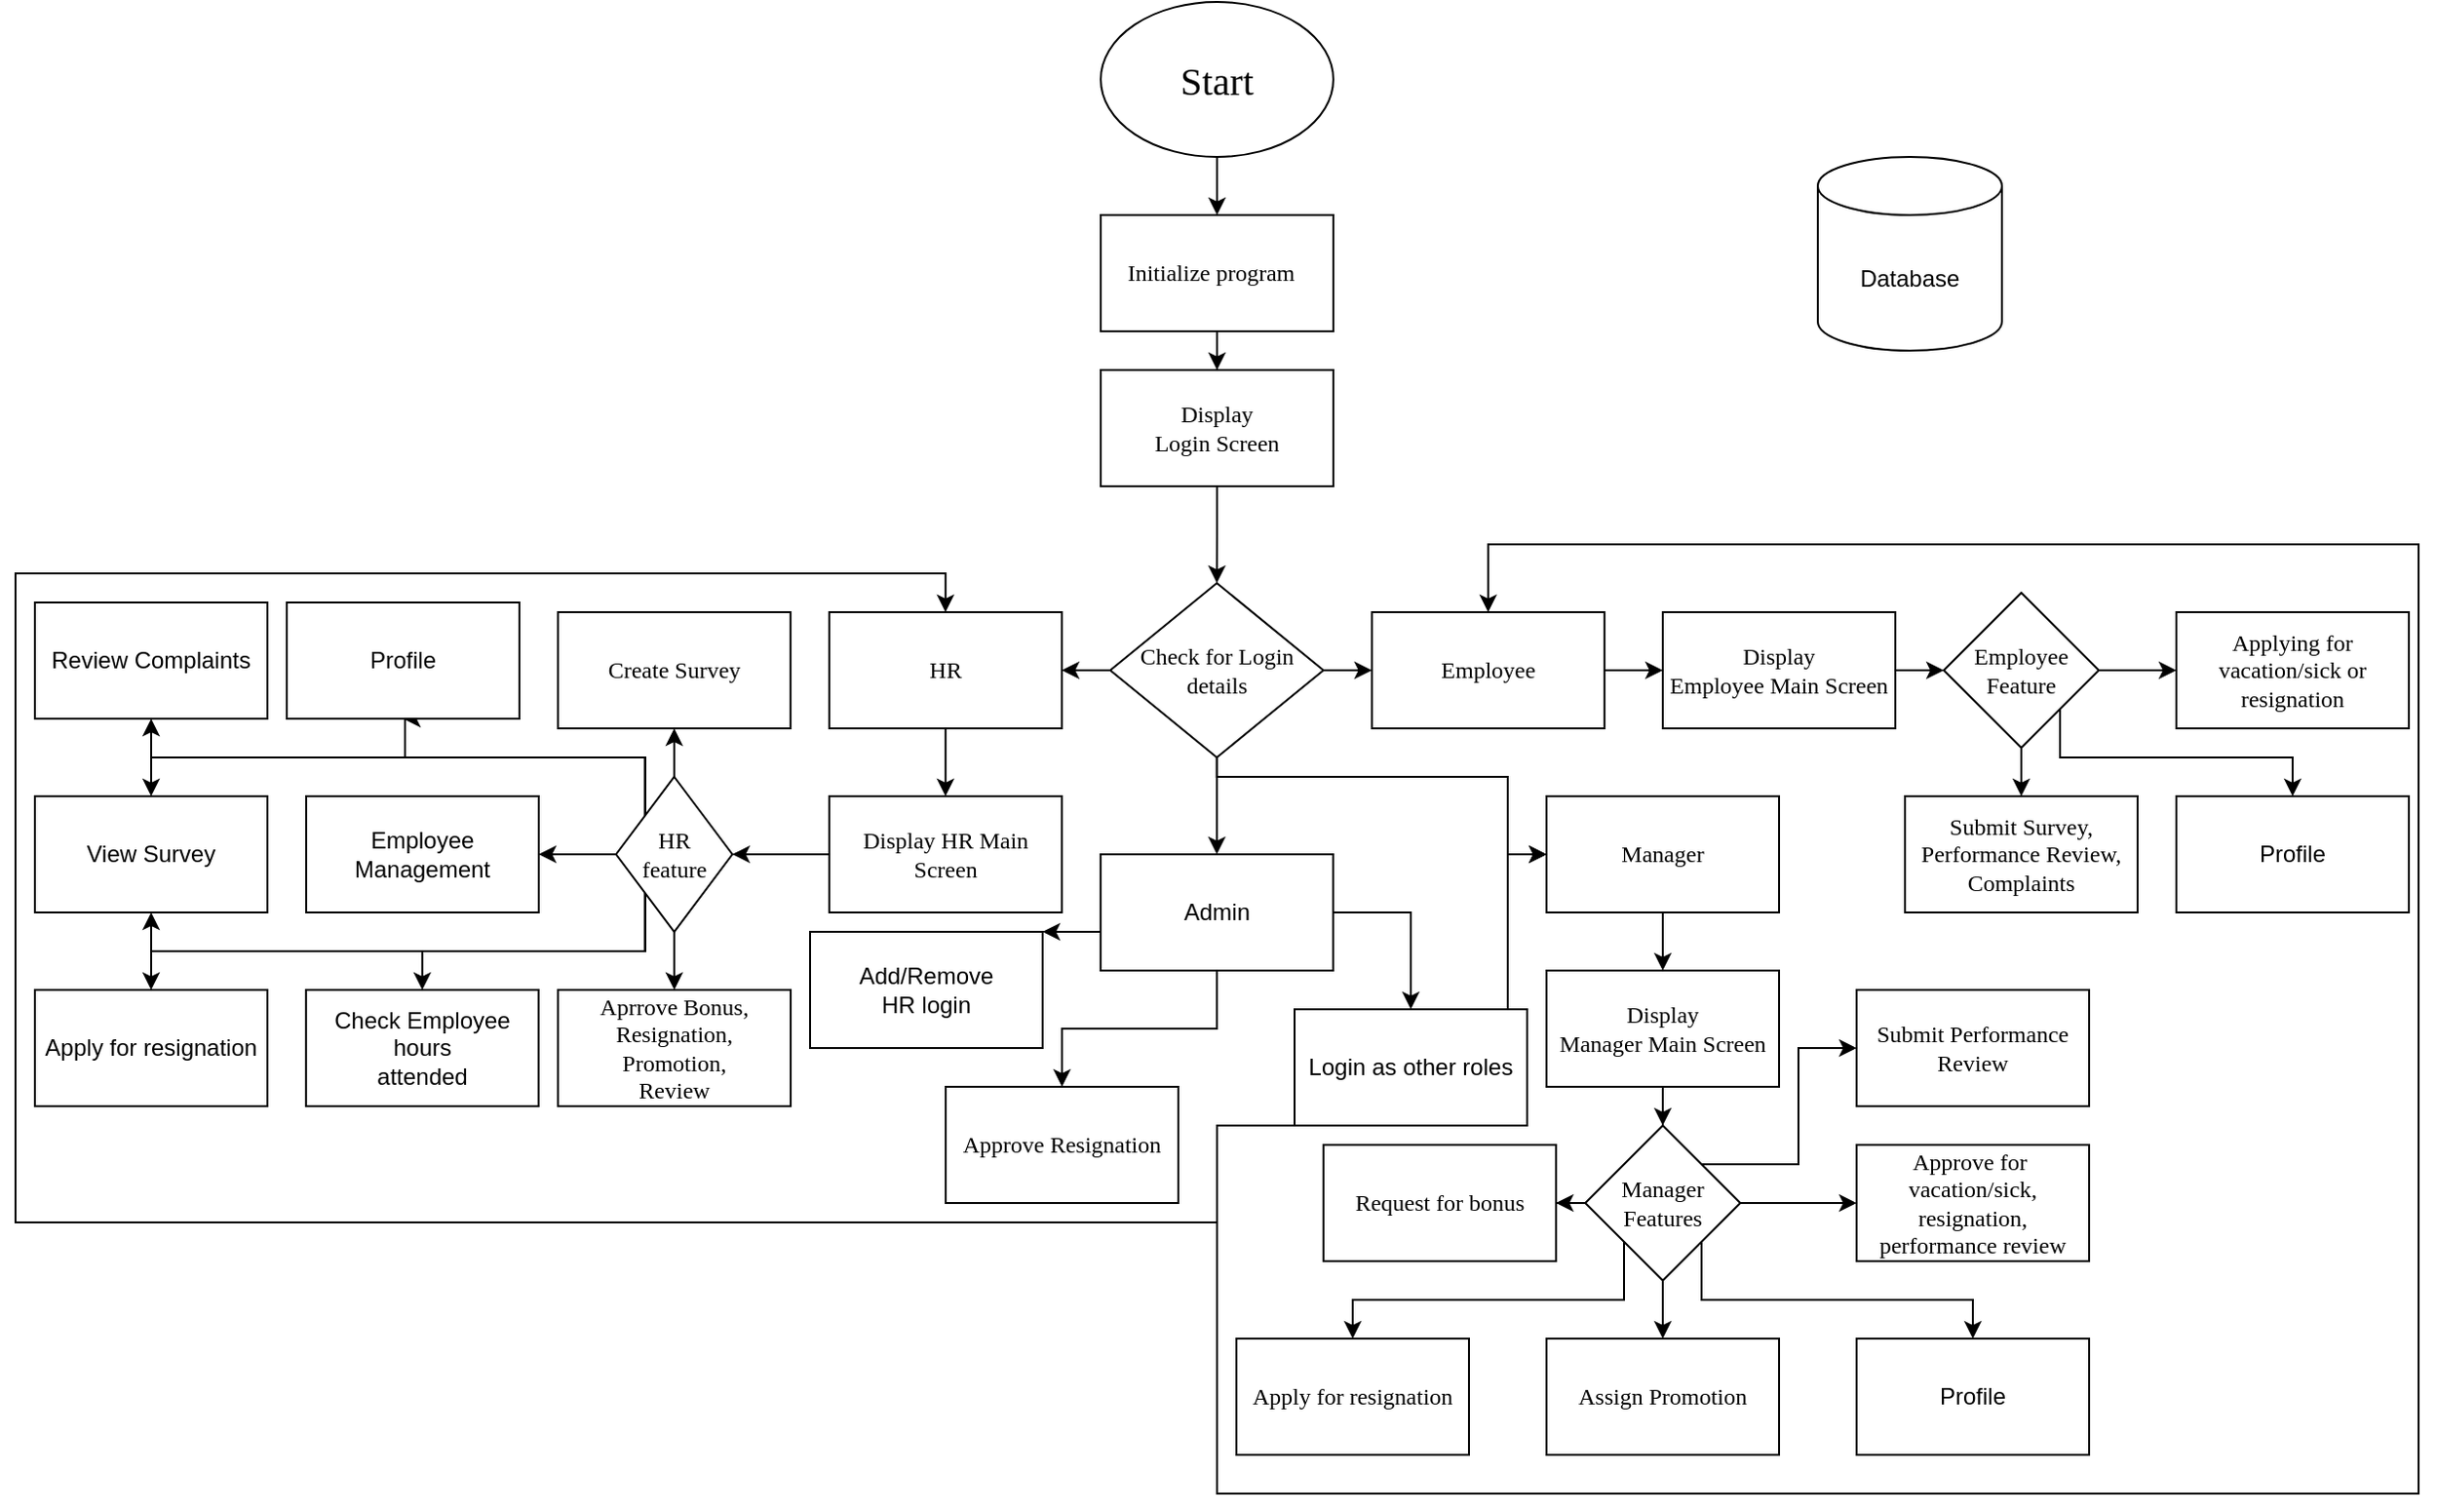 <mxfile version="24.3.1" type="device">
  <diagram id="rvKXNUmmIDt18tQLx-EP" name="Page-1">
    <mxGraphModel dx="2076" dy="629" grid="1" gridSize="10" guides="1" tooltips="1" connect="1" arrows="1" fold="1" page="1" pageScale="1" pageWidth="850" pageHeight="1100" math="0" shadow="0">
      <root>
        <mxCell id="0" />
        <mxCell id="1" parent="0" />
        <mxCell id="EQr21W7R5ZVl4X3dIZeW-3" value="" style="edgeStyle=orthogonalEdgeStyle;rounded=0;orthogonalLoop=1;jettySize=auto;html=1;" parent="1" source="EQr21W7R5ZVl4X3dIZeW-1" target="EQr21W7R5ZVl4X3dIZeW-2" edge="1">
          <mxGeometry relative="1" as="geometry" />
        </mxCell>
        <mxCell id="EQr21W7R5ZVl4X3dIZeW-1" value="&lt;font style=&quot;font-size: 20px;&quot;&gt;Start&lt;/font&gt;" style="ellipse;whiteSpace=wrap;html=1;fontFamily=Times New Roman;" parent="1" vertex="1">
          <mxGeometry x="350" y="10" width="120" height="80" as="geometry" />
        </mxCell>
        <mxCell id="EQr21W7R5ZVl4X3dIZeW-12" value="" style="edgeStyle=orthogonalEdgeStyle;rounded=0;orthogonalLoop=1;jettySize=auto;html=1;" parent="1" source="EQr21W7R5ZVl4X3dIZeW-2" target="EQr21W7R5ZVl4X3dIZeW-11" edge="1">
          <mxGeometry relative="1" as="geometry" />
        </mxCell>
        <mxCell id="EQr21W7R5ZVl4X3dIZeW-2" value="Initialize program&amp;nbsp;&amp;nbsp;" style="whiteSpace=wrap;html=1;fontFamily=Times New Roman;" parent="1" vertex="1">
          <mxGeometry x="350" y="120" width="120" height="60" as="geometry" />
        </mxCell>
        <mxCell id="EQr21W7R5ZVl4X3dIZeW-16" value="" style="edgeStyle=orthogonalEdgeStyle;rounded=0;orthogonalLoop=1;jettySize=auto;html=1;" parent="1" source="EQr21W7R5ZVl4X3dIZeW-11" target="EQr21W7R5ZVl4X3dIZeW-15" edge="1">
          <mxGeometry relative="1" as="geometry" />
        </mxCell>
        <mxCell id="EQr21W7R5ZVl4X3dIZeW-11" value="Display &lt;br&gt;Login Screen" style="whiteSpace=wrap;html=1;fontFamily=Times New Roman;" parent="1" vertex="1">
          <mxGeometry x="350" y="200" width="120" height="60" as="geometry" />
        </mxCell>
        <mxCell id="EQr21W7R5ZVl4X3dIZeW-18" value="" style="edgeStyle=orthogonalEdgeStyle;rounded=0;orthogonalLoop=1;jettySize=auto;html=1;" parent="1" source="EQr21W7R5ZVl4X3dIZeW-15" target="EQr21W7R5ZVl4X3dIZeW-17" edge="1">
          <mxGeometry relative="1" as="geometry">
            <Array as="points">
              <mxPoint x="410" y="410" />
              <mxPoint x="560" y="410" />
              <mxPoint x="560" y="450" />
            </Array>
          </mxGeometry>
        </mxCell>
        <mxCell id="EQr21W7R5ZVl4X3dIZeW-20" value="" style="edgeStyle=orthogonalEdgeStyle;rounded=0;orthogonalLoop=1;jettySize=auto;html=1;" parent="1" source="EQr21W7R5ZVl4X3dIZeW-15" target="EQr21W7R5ZVl4X3dIZeW-19" edge="1">
          <mxGeometry relative="1" as="geometry" />
        </mxCell>
        <mxCell id="EQr21W7R5ZVl4X3dIZeW-22" value="" style="edgeStyle=orthogonalEdgeStyle;rounded=0;orthogonalLoop=1;jettySize=auto;html=1;" parent="1" source="EQr21W7R5ZVl4X3dIZeW-15" target="EQr21W7R5ZVl4X3dIZeW-21" edge="1">
          <mxGeometry relative="1" as="geometry" />
        </mxCell>
        <mxCell id="ErSS763vBnddS_wtB-cu-8" style="edgeStyle=orthogonalEdgeStyle;rounded=0;orthogonalLoop=1;jettySize=auto;html=1;entryX=0.5;entryY=0;entryDx=0;entryDy=0;" parent="1" source="EQr21W7R5ZVl4X3dIZeW-15" target="GLSSM8lwYj0UyMztoxBY-44" edge="1">
          <mxGeometry relative="1" as="geometry" />
        </mxCell>
        <mxCell id="EQr21W7R5ZVl4X3dIZeW-15" value="Check for Login details" style="rhombus;whiteSpace=wrap;html=1;fontFamily=Times New Roman;" parent="1" vertex="1">
          <mxGeometry x="354.9" y="310" width="110" height="90" as="geometry" />
        </mxCell>
        <mxCell id="EQr21W7R5ZVl4X3dIZeW-26" value="" style="edgeStyle=orthogonalEdgeStyle;rounded=0;orthogonalLoop=1;jettySize=auto;html=1;" parent="1" source="EQr21W7R5ZVl4X3dIZeW-17" target="EQr21W7R5ZVl4X3dIZeW-25" edge="1">
          <mxGeometry relative="1" as="geometry" />
        </mxCell>
        <mxCell id="EQr21W7R5ZVl4X3dIZeW-17" value="Manager" style="whiteSpace=wrap;html=1;fontFamily=Times New Roman;" parent="1" vertex="1">
          <mxGeometry x="580" y="420" width="120" height="60" as="geometry" />
        </mxCell>
        <mxCell id="EQr21W7R5ZVl4X3dIZeW-29" value="" style="edgeStyle=orthogonalEdgeStyle;rounded=0;orthogonalLoop=1;jettySize=auto;html=1;" parent="1" source="EQr21W7R5ZVl4X3dIZeW-19" target="EQr21W7R5ZVl4X3dIZeW-28" edge="1">
          <mxGeometry relative="1" as="geometry" />
        </mxCell>
        <mxCell id="EQr21W7R5ZVl4X3dIZeW-19" value="Employee" style="whiteSpace=wrap;html=1;fontFamily=Times New Roman;" parent="1" vertex="1">
          <mxGeometry x="489.9" y="325" width="120" height="60" as="geometry" />
        </mxCell>
        <mxCell id="EQr21W7R5ZVl4X3dIZeW-24" value="" style="edgeStyle=orthogonalEdgeStyle;rounded=0;orthogonalLoop=1;jettySize=auto;html=1;" parent="1" source="EQr21W7R5ZVl4X3dIZeW-21" target="EQr21W7R5ZVl4X3dIZeW-23" edge="1">
          <mxGeometry relative="1" as="geometry" />
        </mxCell>
        <mxCell id="EQr21W7R5ZVl4X3dIZeW-21" value="HR" style="whiteSpace=wrap;html=1;fontFamily=Times New Roman;" parent="1" vertex="1">
          <mxGeometry x="209.9" y="325" width="120" height="60" as="geometry" />
        </mxCell>
        <mxCell id="GLSSM8lwYj0UyMztoxBY-4" value="" style="edgeStyle=orthogonalEdgeStyle;rounded=0;orthogonalLoop=1;jettySize=auto;html=1;" parent="1" source="EQr21W7R5ZVl4X3dIZeW-23" target="GLSSM8lwYj0UyMztoxBY-3" edge="1">
          <mxGeometry relative="1" as="geometry" />
        </mxCell>
        <mxCell id="EQr21W7R5ZVl4X3dIZeW-23" value="Display HR Main Screen" style="whiteSpace=wrap;html=1;fontFamily=Times New Roman;" parent="1" vertex="1">
          <mxGeometry x="209.9" y="420" width="120" height="60" as="geometry" />
        </mxCell>
        <mxCell id="GLSSM8lwYj0UyMztoxBY-9" value="" style="edgeStyle=orthogonalEdgeStyle;rounded=0;orthogonalLoop=1;jettySize=auto;html=1;" parent="1" source="EQr21W7R5ZVl4X3dIZeW-25" target="GLSSM8lwYj0UyMztoxBY-8" edge="1">
          <mxGeometry relative="1" as="geometry" />
        </mxCell>
        <mxCell id="EQr21W7R5ZVl4X3dIZeW-25" value="Display&lt;br&gt;Manager Main Screen" style="whiteSpace=wrap;html=1;fontFamily=Times New Roman;" parent="1" vertex="1">
          <mxGeometry x="580" y="510" width="120" height="60" as="geometry" />
        </mxCell>
        <mxCell id="GLSSM8lwYj0UyMztoxBY-6" value="" style="edgeStyle=orthogonalEdgeStyle;rounded=0;orthogonalLoop=1;jettySize=auto;html=1;" parent="1" source="EQr21W7R5ZVl4X3dIZeW-28" target="GLSSM8lwYj0UyMztoxBY-5" edge="1">
          <mxGeometry relative="1" as="geometry" />
        </mxCell>
        <mxCell id="EQr21W7R5ZVl4X3dIZeW-28" value="Display&lt;br&gt;Employee Main Screen" style="whiteSpace=wrap;html=1;fontFamily=Times New Roman;" parent="1" vertex="1">
          <mxGeometry x="640" y="325" width="120" height="60" as="geometry" />
        </mxCell>
        <mxCell id="GLSSM8lwYj0UyMztoxBY-12" value="" style="edgeStyle=orthogonalEdgeStyle;rounded=0;orthogonalLoop=1;jettySize=auto;html=1;" parent="1" source="GLSSM8lwYj0UyMztoxBY-3" target="GLSSM8lwYj0UyMztoxBY-11" edge="1">
          <mxGeometry relative="1" as="geometry" />
        </mxCell>
        <mxCell id="GLSSM8lwYj0UyMztoxBY-14" value="" style="edgeStyle=orthogonalEdgeStyle;rounded=0;orthogonalLoop=1;jettySize=auto;html=1;entryX=1;entryY=0.5;entryDx=0;entryDy=0;" parent="1" source="GLSSM8lwYj0UyMztoxBY-3" target="ErSS763vBnddS_wtB-cu-1" edge="1">
          <mxGeometry relative="1" as="geometry">
            <mxPoint x="69.9" y="450" as="targetPoint" />
          </mxGeometry>
        </mxCell>
        <mxCell id="GLSSM8lwYj0UyMztoxBY-16" value="" style="edgeStyle=orthogonalEdgeStyle;rounded=0;orthogonalLoop=1;jettySize=auto;html=1;" parent="1" source="GLSSM8lwYj0UyMztoxBY-3" target="GLSSM8lwYj0UyMztoxBY-15" edge="1">
          <mxGeometry relative="1" as="geometry" />
        </mxCell>
        <mxCell id="GLSSM8lwYj0UyMztoxBY-17" style="edgeStyle=orthogonalEdgeStyle;rounded=0;orthogonalLoop=1;jettySize=auto;html=1;exitX=0;exitY=1;exitDx=0;exitDy=0;" parent="1" source="GLSSM8lwYj0UyMztoxBY-3" edge="1">
          <mxGeometry relative="1" as="geometry">
            <mxPoint x="-0.1" y="520" as="targetPoint" />
            <Array as="points">
              <mxPoint x="115" y="500" />
              <mxPoint y="500" />
            </Array>
          </mxGeometry>
        </mxCell>
        <mxCell id="ErSS763vBnddS_wtB-cu-14" style="edgeStyle=orthogonalEdgeStyle;rounded=0;orthogonalLoop=1;jettySize=auto;html=1;exitX=0;exitY=0;exitDx=0;exitDy=0;" parent="1" source="GLSSM8lwYj0UyMztoxBY-3" edge="1">
          <mxGeometry relative="1" as="geometry">
            <mxPoint x="-10" y="380" as="targetPoint" />
            <Array as="points">
              <mxPoint x="115" y="400" />
              <mxPoint x="-9" y="400" />
              <mxPoint x="-9" y="380" />
            </Array>
          </mxGeometry>
        </mxCell>
        <mxCell id="ozypkc_vYGgPimxKBf-H-10" style="edgeStyle=orthogonalEdgeStyle;rounded=0;orthogonalLoop=1;jettySize=auto;html=1;exitX=0;exitY=0;exitDx=0;exitDy=0;entryX=0.5;entryY=1;entryDx=0;entryDy=0;" parent="1" source="GLSSM8lwYj0UyMztoxBY-3" target="ozypkc_vYGgPimxKBf-H-9" edge="1">
          <mxGeometry relative="1" as="geometry">
            <Array as="points">
              <mxPoint x="115" y="400" />
              <mxPoint x="-140" y="400" />
            </Array>
          </mxGeometry>
        </mxCell>
        <mxCell id="ozypkc_vYGgPimxKBf-H-11" style="edgeStyle=orthogonalEdgeStyle;rounded=0;orthogonalLoop=1;jettySize=auto;html=1;exitX=0;exitY=1;exitDx=0;exitDy=0;entryX=0.5;entryY=0;entryDx=0;entryDy=0;" parent="1" source="GLSSM8lwYj0UyMztoxBY-3" target="ozypkc_vYGgPimxKBf-H-8" edge="1">
          <mxGeometry relative="1" as="geometry">
            <Array as="points">
              <mxPoint x="115" y="500" />
              <mxPoint x="-140" y="500" />
            </Array>
          </mxGeometry>
        </mxCell>
        <mxCell id="pnGaxENF60KJRYhlOysc-3" style="edgeStyle=orthogonalEdgeStyle;rounded=0;orthogonalLoop=1;jettySize=auto;html=1;exitX=0;exitY=0;exitDx=0;exitDy=0;entryX=0.5;entryY=0;entryDx=0;entryDy=0;" parent="1" source="GLSSM8lwYj0UyMztoxBY-3" target="pnGaxENF60KJRYhlOysc-1" edge="1">
          <mxGeometry relative="1" as="geometry">
            <Array as="points">
              <mxPoint x="115" y="400" />
              <mxPoint x="-140" y="400" />
            </Array>
          </mxGeometry>
        </mxCell>
        <mxCell id="pnGaxENF60KJRYhlOysc-5" style="edgeStyle=orthogonalEdgeStyle;rounded=0;orthogonalLoop=1;jettySize=auto;html=1;exitX=0;exitY=1;exitDx=0;exitDy=0;entryX=0.5;entryY=1;entryDx=0;entryDy=0;" parent="1" source="GLSSM8lwYj0UyMztoxBY-3" target="pnGaxENF60KJRYhlOysc-1" edge="1">
          <mxGeometry relative="1" as="geometry">
            <Array as="points">
              <mxPoint x="115" y="500" />
              <mxPoint x="-140" y="500" />
            </Array>
          </mxGeometry>
        </mxCell>
        <mxCell id="GLSSM8lwYj0UyMztoxBY-3" value="HR&lt;br&gt;feature" style="rhombus;whiteSpace=wrap;html=1;fontFamily=Times New Roman;" parent="1" vertex="1">
          <mxGeometry x="99.9" y="410" width="60" height="80" as="geometry" />
        </mxCell>
        <mxCell id="GLSSM8lwYj0UyMztoxBY-24" value="" style="edgeStyle=orthogonalEdgeStyle;rounded=0;orthogonalLoop=1;jettySize=auto;html=1;" parent="1" source="GLSSM8lwYj0UyMztoxBY-5" target="GLSSM8lwYj0UyMztoxBY-23" edge="1">
          <mxGeometry relative="1" as="geometry" />
        </mxCell>
        <mxCell id="ErSS763vBnddS_wtB-cu-17" style="edgeStyle=orthogonalEdgeStyle;rounded=0;orthogonalLoop=1;jettySize=auto;html=1;exitX=1;exitY=1;exitDx=0;exitDy=0;entryX=0.5;entryY=0;entryDx=0;entryDy=0;" parent="1" source="GLSSM8lwYj0UyMztoxBY-5" target="ErSS763vBnddS_wtB-cu-16" edge="1">
          <mxGeometry relative="1" as="geometry">
            <Array as="points">
              <mxPoint x="845" y="400" />
              <mxPoint x="965" y="400" />
            </Array>
          </mxGeometry>
        </mxCell>
        <mxCell id="GLSSM8lwYj0UyMztoxBY-5" value="Employee&lt;br&gt;Feature" style="rhombus;whiteSpace=wrap;html=1;fontFamily=Times New Roman;" parent="1" vertex="1">
          <mxGeometry x="785.0" y="315" width="80" height="80" as="geometry" />
        </mxCell>
        <mxCell id="GLSSM8lwYj0UyMztoxBY-30" value="" style="edgeStyle=orthogonalEdgeStyle;rounded=0;orthogonalLoop=1;jettySize=auto;html=1;entryX=0.5;entryY=0;entryDx=0;entryDy=0;" parent="1" source="GLSSM8lwYj0UyMztoxBY-8" target="GLSSM8lwYj0UyMztoxBY-29" edge="1">
          <mxGeometry relative="1" as="geometry">
            <mxPoint x="409.953" y="680" as="targetPoint" />
            <Array as="points">
              <mxPoint x="640" y="670" />
            </Array>
          </mxGeometry>
        </mxCell>
        <mxCell id="GLSSM8lwYj0UyMztoxBY-32" value="" style="edgeStyle=orthogonalEdgeStyle;rounded=0;orthogonalLoop=1;jettySize=auto;html=1;" parent="1" source="GLSSM8lwYj0UyMztoxBY-8" target="GLSSM8lwYj0UyMztoxBY-31" edge="1">
          <mxGeometry relative="1" as="geometry" />
        </mxCell>
        <mxCell id="GLSSM8lwYj0UyMztoxBY-34" value="" style="edgeStyle=orthogonalEdgeStyle;rounded=0;orthogonalLoop=1;jettySize=auto;html=1;" parent="1" source="GLSSM8lwYj0UyMztoxBY-8" target="GLSSM8lwYj0UyMztoxBY-33" edge="1">
          <mxGeometry relative="1" as="geometry" />
        </mxCell>
        <mxCell id="ErSS763vBnddS_wtB-cu-19" style="edgeStyle=orthogonalEdgeStyle;rounded=0;orthogonalLoop=1;jettySize=auto;html=1;exitX=1;exitY=1;exitDx=0;exitDy=0;entryX=0.5;entryY=0;entryDx=0;entryDy=0;" parent="1" source="GLSSM8lwYj0UyMztoxBY-8" target="ErSS763vBnddS_wtB-cu-18" edge="1">
          <mxGeometry relative="1" as="geometry">
            <Array as="points">
              <mxPoint x="660" y="680" />
              <mxPoint x="800" y="680" />
            </Array>
          </mxGeometry>
        </mxCell>
        <mxCell id="ozypkc_vYGgPimxKBf-H-2" style="edgeStyle=orthogonalEdgeStyle;rounded=0;orthogonalLoop=1;jettySize=auto;html=1;exitX=0;exitY=1;exitDx=0;exitDy=0;entryX=0.5;entryY=0;entryDx=0;entryDy=0;" parent="1" source="GLSSM8lwYj0UyMztoxBY-8" target="ozypkc_vYGgPimxKBf-H-1" edge="1">
          <mxGeometry relative="1" as="geometry">
            <Array as="points">
              <mxPoint x="620" y="680" />
              <mxPoint x="480" y="680" />
            </Array>
          </mxGeometry>
        </mxCell>
        <mxCell id="ozypkc_vYGgPimxKBf-H-4" style="edgeStyle=orthogonalEdgeStyle;rounded=0;orthogonalLoop=1;jettySize=auto;html=1;exitX=1;exitY=0;exitDx=0;exitDy=0;entryX=0;entryY=0.5;entryDx=0;entryDy=0;" parent="1" source="GLSSM8lwYj0UyMztoxBY-8" target="ozypkc_vYGgPimxKBf-H-3" edge="1">
          <mxGeometry relative="1" as="geometry">
            <Array as="points">
              <mxPoint x="710" y="610" />
              <mxPoint x="710" y="550" />
            </Array>
          </mxGeometry>
        </mxCell>
        <mxCell id="GLSSM8lwYj0UyMztoxBY-8" value="Manager&lt;br&gt;Features" style="rhombus;whiteSpace=wrap;html=1;fontFamily=Times New Roman;" parent="1" vertex="1">
          <mxGeometry x="600" y="590" width="80" height="80" as="geometry" />
        </mxCell>
        <mxCell id="GLSSM8lwYj0UyMztoxBY-11" value="Aprrove Bonus,&lt;br&gt;Resignation,&lt;br&gt;Promotion,&lt;br&gt;Review" style="whiteSpace=wrap;html=1;fontFamily=Times New Roman;" parent="1" vertex="1">
          <mxGeometry x="69.9" y="520" width="120.1" height="60" as="geometry" />
        </mxCell>
        <mxCell id="GLSSM8lwYj0UyMztoxBY-15" value="&lt;div&gt;Create Survey&lt;/div&gt;" style="whiteSpace=wrap;html=1;fontFamily=Times New Roman;" parent="1" vertex="1">
          <mxGeometry x="69.9" y="325" width="120" height="60" as="geometry" />
        </mxCell>
        <mxCell id="GLSSM8lwYj0UyMztoxBY-20" value="Check Employee hours&lt;br&gt;attended" style="rounded=0;whiteSpace=wrap;html=1;" parent="1" vertex="1">
          <mxGeometry x="-60.1" y="520" width="120" height="60" as="geometry" />
        </mxCell>
        <mxCell id="GLSSM8lwYj0UyMztoxBY-23" value="Submit Survey,&lt;br&gt;Performance Review, Complaints" style="whiteSpace=wrap;html=1;fontFamily=Times New Roman;" parent="1" vertex="1">
          <mxGeometry x="765.0" y="420" width="120" height="60" as="geometry" />
        </mxCell>
        <mxCell id="GLSSM8lwYj0UyMztoxBY-25" value="Applying for&lt;br&gt;vacation/sick or resignation" style="whiteSpace=wrap;html=1;fontFamily=Times New Roman;" parent="1" vertex="1">
          <mxGeometry x="905" y="325" width="120" height="60" as="geometry" />
        </mxCell>
        <mxCell id="GLSSM8lwYj0UyMztoxBY-29" value="Assign Promotion" style="whiteSpace=wrap;html=1;fontFamily=Times New Roman;" parent="1" vertex="1">
          <mxGeometry x="580" y="700" width="120" height="60" as="geometry" />
        </mxCell>
        <mxCell id="GLSSM8lwYj0UyMztoxBY-31" value="Approve for&amp;nbsp;&lt;br&gt;vacation/sick,&lt;br&gt;resignation, performance review" style="whiteSpace=wrap;html=1;fontFamily=Times New Roman;" parent="1" vertex="1">
          <mxGeometry x="740" y="600" width="120" height="60" as="geometry" />
        </mxCell>
        <mxCell id="GLSSM8lwYj0UyMztoxBY-33" value="Request for bonus" style="whiteSpace=wrap;html=1;fontFamily=Times New Roman;" parent="1" vertex="1">
          <mxGeometry x="464.9" y="600" width="120" height="60" as="geometry" />
        </mxCell>
        <mxCell id="GLSSM8lwYj0UyMztoxBY-46" value="" style="edgeStyle=orthogonalEdgeStyle;rounded=0;orthogonalLoop=1;jettySize=auto;html=1;" parent="1" source="GLSSM8lwYj0UyMztoxBY-44" target="GLSSM8lwYj0UyMztoxBY-45" edge="1">
          <mxGeometry relative="1" as="geometry">
            <Array as="points">
              <mxPoint x="280" y="500" />
            </Array>
          </mxGeometry>
        </mxCell>
        <mxCell id="ozypkc_vYGgPimxKBf-H-5" style="edgeStyle=orthogonalEdgeStyle;rounded=0;orthogonalLoop=1;jettySize=auto;html=1;exitX=1;exitY=0.5;exitDx=0;exitDy=0;entryX=0.5;entryY=0;entryDx=0;entryDy=0;" parent="1" source="GLSSM8lwYj0UyMztoxBY-44" target="ErSS763vBnddS_wtB-cu-2" edge="1">
          <mxGeometry relative="1" as="geometry" />
        </mxCell>
        <mxCell id="ozypkc_vYGgPimxKBf-H-7" style="edgeStyle=orthogonalEdgeStyle;rounded=0;orthogonalLoop=1;jettySize=auto;html=1;exitX=0.5;exitY=1;exitDx=0;exitDy=0;" parent="1" source="GLSSM8lwYj0UyMztoxBY-44" target="ozypkc_vYGgPimxKBf-H-6" edge="1">
          <mxGeometry relative="1" as="geometry" />
        </mxCell>
        <mxCell id="GLSSM8lwYj0UyMztoxBY-44" value="Admin" style="rounded=0;whiteSpace=wrap;html=1;" parent="1" vertex="1">
          <mxGeometry x="349.9" y="450" width="120" height="60" as="geometry" />
        </mxCell>
        <mxCell id="GLSSM8lwYj0UyMztoxBY-45" value="Add/Remove&lt;br&gt;HR login" style="rounded=0;whiteSpace=wrap;html=1;" parent="1" vertex="1">
          <mxGeometry x="200" y="490" width="120" height="60" as="geometry" />
        </mxCell>
        <mxCell id="ErSS763vBnddS_wtB-cu-1" value="Employee Management" style="rounded=0;whiteSpace=wrap;html=1;" parent="1" vertex="1">
          <mxGeometry x="-60" y="420" width="120" height="60" as="geometry" />
        </mxCell>
        <mxCell id="ErSS763vBnddS_wtB-cu-11" style="edgeStyle=orthogonalEdgeStyle;rounded=0;orthogonalLoop=1;jettySize=auto;html=1;entryX=0;entryY=0.5;entryDx=0;entryDy=0;" parent="1" source="ErSS763vBnddS_wtB-cu-2" target="EQr21W7R5ZVl4X3dIZeW-17" edge="1">
          <mxGeometry relative="1" as="geometry">
            <Array as="points">
              <mxPoint x="560" y="450" />
            </Array>
          </mxGeometry>
        </mxCell>
        <mxCell id="ErSS763vBnddS_wtB-cu-12" style="edgeStyle=orthogonalEdgeStyle;rounded=0;orthogonalLoop=1;jettySize=auto;html=1;entryX=0.5;entryY=0;entryDx=0;entryDy=0;" parent="1" source="ErSS763vBnddS_wtB-cu-2" target="EQr21W7R5ZVl4X3dIZeW-21" edge="1">
          <mxGeometry relative="1" as="geometry">
            <Array as="points">
              <mxPoint x="410" y="590" />
              <mxPoint x="410" y="640" />
              <mxPoint x="-210" y="640" />
              <mxPoint x="-210" y="305" />
              <mxPoint x="270" y="305" />
            </Array>
          </mxGeometry>
        </mxCell>
        <mxCell id="ErSS763vBnddS_wtB-cu-13" style="edgeStyle=orthogonalEdgeStyle;rounded=0;orthogonalLoop=1;jettySize=auto;html=1;entryX=0.5;entryY=0;entryDx=0;entryDy=0;" parent="1" source="ErSS763vBnddS_wtB-cu-2" target="EQr21W7R5ZVl4X3dIZeW-19" edge="1">
          <mxGeometry relative="1" as="geometry">
            <Array as="points">
              <mxPoint x="410" y="590" />
              <mxPoint x="410" y="780" />
              <mxPoint x="1030" y="780" />
              <mxPoint x="1030" y="290" />
              <mxPoint x="550" y="290" />
            </Array>
          </mxGeometry>
        </mxCell>
        <mxCell id="ErSS763vBnddS_wtB-cu-2" value="Login as other roles" style="whiteSpace=wrap;html=1;rounded=0;" parent="1" vertex="1">
          <mxGeometry x="450" y="530" width="120" height="60" as="geometry" />
        </mxCell>
        <mxCell id="ErSS763vBnddS_wtB-cu-6" value="" style="endArrow=classic;html=1;rounded=0;entryX=0;entryY=0.5;entryDx=0;entryDy=0;exitX=1;exitY=0.5;exitDx=0;exitDy=0;" parent="1" source="GLSSM8lwYj0UyMztoxBY-5" target="GLSSM8lwYj0UyMztoxBY-25" edge="1">
          <mxGeometry width="50" height="50" relative="1" as="geometry">
            <mxPoint x="865" y="360" as="sourcePoint" />
            <mxPoint x="915" y="310" as="targetPoint" />
          </mxGeometry>
        </mxCell>
        <mxCell id="ErSS763vBnddS_wtB-cu-15" value="Profile" style="rounded=0;whiteSpace=wrap;html=1;" parent="1" vertex="1">
          <mxGeometry x="-70" y="320" width="120" height="60" as="geometry" />
        </mxCell>
        <mxCell id="ErSS763vBnddS_wtB-cu-16" value="Profile" style="rounded=0;whiteSpace=wrap;html=1;" parent="1" vertex="1">
          <mxGeometry x="905" y="420" width="120" height="60" as="geometry" />
        </mxCell>
        <mxCell id="ErSS763vBnddS_wtB-cu-18" value="Profile" style="rounded=0;whiteSpace=wrap;html=1;" parent="1" vertex="1">
          <mxGeometry x="740" y="700" width="120" height="60" as="geometry" />
        </mxCell>
        <mxCell id="ozypkc_vYGgPimxKBf-H-1" value="Apply for resignation" style="whiteSpace=wrap;html=1;fontFamily=Times New Roman;" parent="1" vertex="1">
          <mxGeometry x="420" y="700" width="120" height="60" as="geometry" />
        </mxCell>
        <mxCell id="ozypkc_vYGgPimxKBf-H-3" value="Submit Performance Review" style="whiteSpace=wrap;html=1;fontFamily=Times New Roman;" parent="1" vertex="1">
          <mxGeometry x="740" y="520" width="120" height="60" as="geometry" />
        </mxCell>
        <mxCell id="ozypkc_vYGgPimxKBf-H-6" value="Approve Resignation" style="whiteSpace=wrap;html=1;fontFamily=Times New Roman;" parent="1" vertex="1">
          <mxGeometry x="270" y="570" width="120" height="60" as="geometry" />
        </mxCell>
        <mxCell id="ozypkc_vYGgPimxKBf-H-8" value="Apply for resignation" style="rounded=0;whiteSpace=wrap;html=1;" parent="1" vertex="1">
          <mxGeometry x="-200" y="520" width="120" height="60" as="geometry" />
        </mxCell>
        <mxCell id="ozypkc_vYGgPimxKBf-H-9" value="Review Complaints" style="rounded=0;whiteSpace=wrap;html=1;" parent="1" vertex="1">
          <mxGeometry x="-200" y="320" width="120" height="60" as="geometry" />
        </mxCell>
        <mxCell id="pnGaxENF60KJRYhlOysc-1" value="View Survey" style="rounded=0;whiteSpace=wrap;html=1;" parent="1" vertex="1">
          <mxGeometry x="-200" y="420" width="120" height="60" as="geometry" />
        </mxCell>
        <mxCell id="WvlhqcI5jXNN_MKNXBje-1" value="Database" style="shape=cylinder3;whiteSpace=wrap;html=1;boundedLbl=1;backgroundOutline=1;size=15;" vertex="1" parent="1">
          <mxGeometry x="720" y="90" width="95" height="100" as="geometry" />
        </mxCell>
      </root>
    </mxGraphModel>
  </diagram>
</mxfile>
